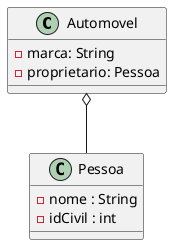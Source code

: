 @startuml

class Automovel {
    - marca: String
    - proprietario: Pessoa
}

class Pessoa{
    - nome : String
    - idCivil : int
}

Automovel o-- Pessoa

@enduml